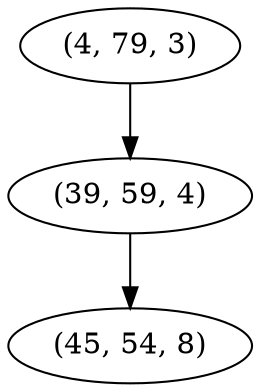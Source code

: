 digraph tree {
    "(4, 79, 3)";
    "(39, 59, 4)";
    "(45, 54, 8)";
    "(4, 79, 3)" -> "(39, 59, 4)";
    "(39, 59, 4)" -> "(45, 54, 8)";
}
